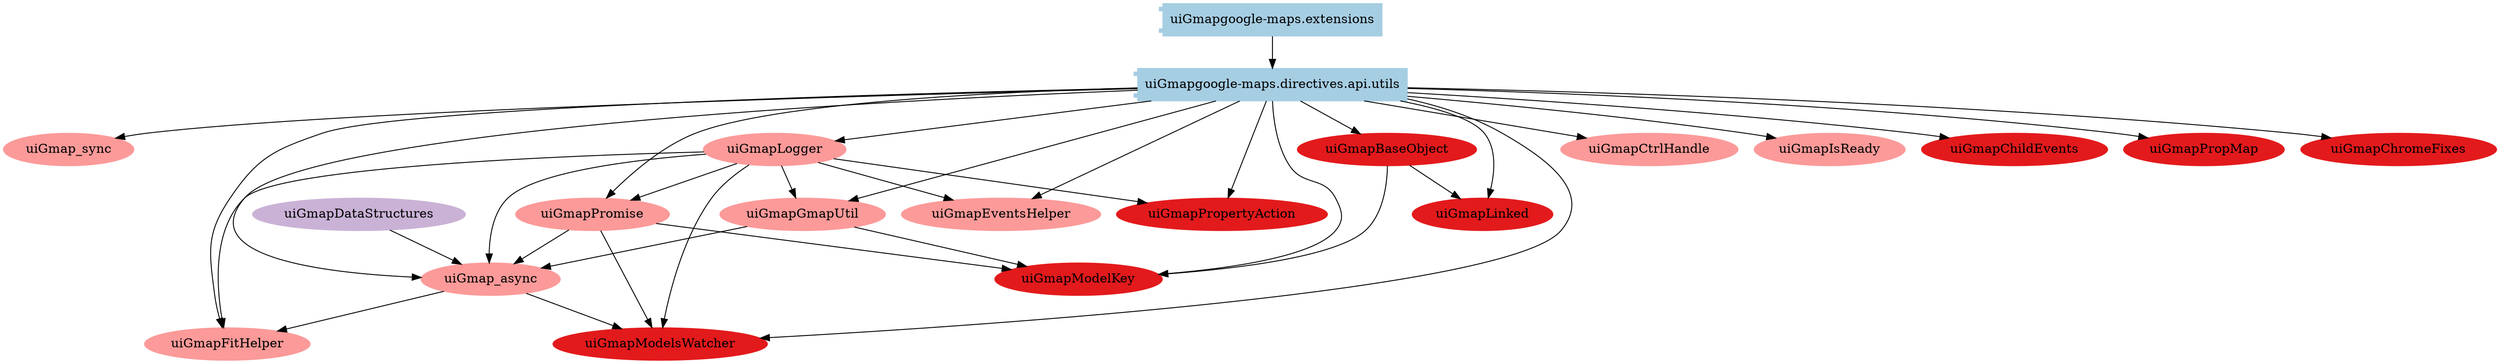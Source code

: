 digraph dependencies {
  node[shape="component",style="filled",colorscheme=paired12]


    node[shape="component"]
    "uiGmapgoogle-maps.directives.api.utils"[label="uiGmapgoogle-maps.directives.api.utils", color=1]

    
      "uiGmapgoogle-maps.extensions"[label="uiGmapgoogle-maps.extensions", color=1]
      "uiGmapgoogle-maps.extensions" -> "uiGmapgoogle-maps.directives.api.utils"
    


    node[shape="ellipse"]
    


    

    
      "uiGmap_sync"[label="uiGmap_sync", color=5]
      "uiGmapgoogle-maps.directives.api.utils" -> "uiGmap_sync"
    
      "uiGmap_async"[label="uiGmap_async", color=5]
      "uiGmapgoogle-maps.directives.api.utils" -> "uiGmap_async"
    
      "uiGmapCtrlHandle"[label="uiGmapCtrlHandle", color=5]
      "uiGmapgoogle-maps.directives.api.utils" -> "uiGmapCtrlHandle"
    
      "uiGmapEventsHelper"[label="uiGmapEventsHelper", color=5]
      "uiGmapgoogle-maps.directives.api.utils" -> "uiGmapEventsHelper"
    
      "uiGmapFitHelper"[label="uiGmapFitHelper", color=5]
      "uiGmapgoogle-maps.directives.api.utils" -> "uiGmapFitHelper"
    
      "uiGmapGmapUtil"[label="uiGmapGmapUtil", color=5]
      "uiGmapgoogle-maps.directives.api.utils" -> "uiGmapGmapUtil"
    
      "uiGmapIsReady"[label="uiGmapIsReady", color=5]
      "uiGmapgoogle-maps.directives.api.utils" -> "uiGmapIsReady"
    
      "uiGmapLogger"[label="uiGmapLogger", color=5]
      "uiGmapgoogle-maps.directives.api.utils" -> "uiGmapLogger"
    
      "uiGmapPromise"[label="uiGmapPromise", color=5]
      "uiGmapgoogle-maps.directives.api.utils" -> "uiGmapPromise"
    

    
      "uiGmapBaseObject"[label="uiGmapBaseObject", color=6]
      "uiGmapgoogle-maps.directives.api.utils" -> "uiGmapBaseObject"
    
      "uiGmapChildEvents"[label="uiGmapChildEvents", color=6]
      "uiGmapgoogle-maps.directives.api.utils" -> "uiGmapChildEvents"
    
      "uiGmapLinked"[label="uiGmapLinked", color=6]
      "uiGmapgoogle-maps.directives.api.utils" -> "uiGmapLinked"
    
      "uiGmapModelKey"[label="uiGmapModelKey", color=6]
      "uiGmapgoogle-maps.directives.api.utils" -> "uiGmapModelKey"
    
      "uiGmapModelsWatcher"[label="uiGmapModelsWatcher", color=6]
      "uiGmapgoogle-maps.directives.api.utils" -> "uiGmapModelsWatcher"
    
      "uiGmapPropMap"[label="uiGmapPropMap", color=6]
      "uiGmapgoogle-maps.directives.api.utils" -> "uiGmapPropMap"
    
      "uiGmapPropertyAction"[label="uiGmapPropertyAction", color=6]
      "uiGmapgoogle-maps.directives.api.utils" -> "uiGmapPropertyAction"
    
      "uiGmapChromeFixes"[label="uiGmapChromeFixes", color=6]
      "uiGmapgoogle-maps.directives.api.utils" -> "uiGmapChromeFixes"
    

    node[shape="cds"]
    

    









    node[shape="ellipse",style="filled", color=9]
    

    


    

    
      
    
      
        "uiGmapPromise"[label="uiGmapPromise"]
        "uiGmapPromise" -> "uiGmap_async"
      
        "uiGmapLogger"[label="uiGmapLogger"]
        "uiGmapLogger" -> "uiGmap_async"
      
        "uiGmapDataStructures"[label="uiGmapDataStructures"]
        "uiGmapDataStructures" -> "uiGmap_async"
      
        "uiGmapGmapUtil"[label="uiGmapGmapUtil"]
        "uiGmapGmapUtil" -> "uiGmap_async"
      
    
      
    
      
        "uiGmapLogger"[label="uiGmapLogger"]
        "uiGmapLogger" -> "uiGmapEventsHelper"
      
    
      
        "uiGmapLogger"[label="uiGmapLogger"]
        "uiGmapLogger" -> "uiGmapFitHelper"
      
        "uiGmap_async"[label="uiGmap_async"]
        "uiGmap_async" -> "uiGmapFitHelper"
      
    
      
        "uiGmapLogger"[label="uiGmapLogger"]
        "uiGmapLogger" -> "uiGmapGmapUtil"
      
    
      
    
      
    
      
        "uiGmapLogger"[label="uiGmapLogger"]
        "uiGmapLogger" -> "uiGmapPromise"
      
    

    
      
    
      
    
      
        "uiGmapBaseObject"[label="uiGmapBaseObject"]
        "uiGmapBaseObject" -> "uiGmapLinked"
      
    
      
        "uiGmapBaseObject"[label="uiGmapBaseObject"]
        "uiGmapBaseObject" -> "uiGmapModelKey"
      
        "uiGmapGmapUtil"[label="uiGmapGmapUtil"]
        "uiGmapGmapUtil" -> "uiGmapModelKey"
      
        "uiGmapPromise"[label="uiGmapPromise"]
        "uiGmapPromise" -> "uiGmapModelKey"
      
    
      
        "uiGmapLogger"[label="uiGmapLogger"]
        "uiGmapLogger" -> "uiGmapModelsWatcher"
      
        "uiGmap_async"[label="uiGmap_async"]
        "uiGmap_async" -> "uiGmapModelsWatcher"
      
        "uiGmapPromise"[label="uiGmapPromise"]
        "uiGmapPromise" -> "uiGmapModelsWatcher"
      
    
      
    
      
        "uiGmapLogger"[label="uiGmapLogger"]
        "uiGmapLogger" -> "uiGmapPropertyAction"
      
    
      
    

    


}
